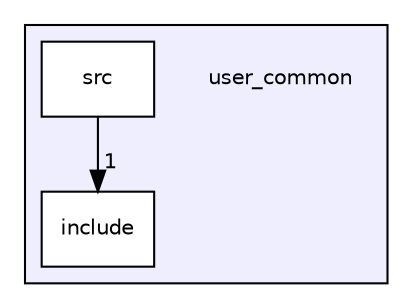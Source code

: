 digraph "user_common" {
  compound=true
  node [ fontsize="10", fontname="Helvetica"];
  edge [ labelfontsize="10", labelfontname="Helvetica"];
  subgraph clusterdir_3a5750680ef3b28b662cb739d8664c22 {
    graph [ bgcolor="#eeeeff", pencolor="black", label="" URL="dir_3a5750680ef3b28b662cb739d8664c22.html"];
    dir_3a5750680ef3b28b662cb739d8664c22 [shape=plaintext label="user_common"];
  dir_c6af2608123296185dc43ac60e317d4b [shape=box label="include" fillcolor="white" style="filled" URL="dir_c6af2608123296185dc43ac60e317d4b.html"];
  dir_25b0e2df1c747750e97ee7c4eec34e4c [shape=box label="src" fillcolor="white" style="filled" URL="dir_25b0e2df1c747750e97ee7c4eec34e4c.html"];
  }
  dir_25b0e2df1c747750e97ee7c4eec34e4c->dir_c6af2608123296185dc43ac60e317d4b [headlabel="1", labeldistance=1.5 headhref="dir_000005_000004.html"];
}
